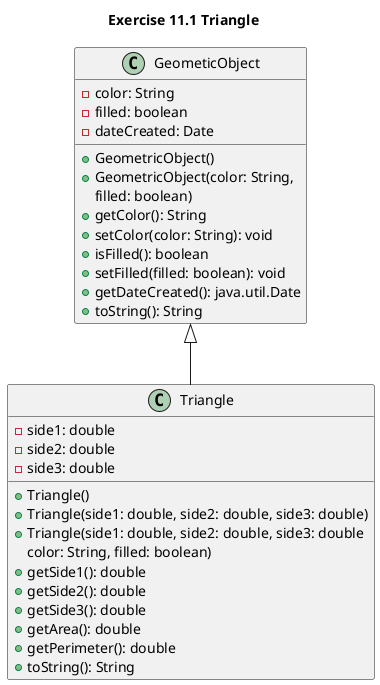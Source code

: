 @startuml "triangle"
title "Exercise 11.1 Triangle"
class GeometicObject {
    –color: String
    –filled: boolean
    –dateCreated: Date
    +GeometricObject()
    +GeometricObject(color: String, 
        filled: boolean)
    +getColor(): String
    +setColor(color: String): void
    +isFilled(): boolean
    +setFilled(filled: boolean): void
    +getDateCreated(): java.util.Date
    +toString(): String
}

class Triangle {
    –side1: double
    –side2: double
    –side3: double
    +Triangle()
    +Triangle(side1: double, side2: double, side3: double)
    +Triangle(side1: double, side2: double, side3: double
                color: String, filled: boolean)
    +getSide1(): double
    +getSide2(): double
    +getSide3(): double
    +getArea(): double
    +getPerimeter(): double
    +toString(): String
}

GeometicObject <|-- Triangle
@enduml
